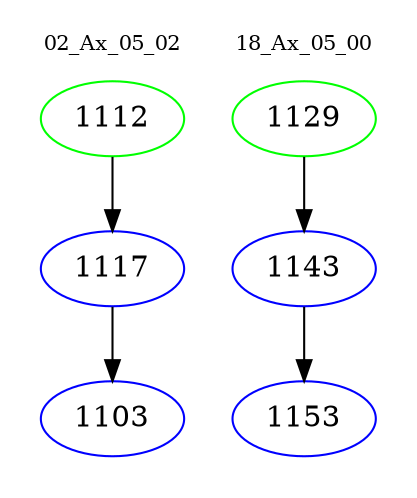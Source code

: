 digraph{
subgraph cluster_0 {
color = white
label = "02_Ax_05_02";
fontsize=10;
T0_1112 [label="1112", color="green"]
T0_1112 -> T0_1117 [color="black"]
T0_1117 [label="1117", color="blue"]
T0_1117 -> T0_1103 [color="black"]
T0_1103 [label="1103", color="blue"]
}
subgraph cluster_1 {
color = white
label = "18_Ax_05_00";
fontsize=10;
T1_1129 [label="1129", color="green"]
T1_1129 -> T1_1143 [color="black"]
T1_1143 [label="1143", color="blue"]
T1_1143 -> T1_1153 [color="black"]
T1_1153 [label="1153", color="blue"]
}
}
